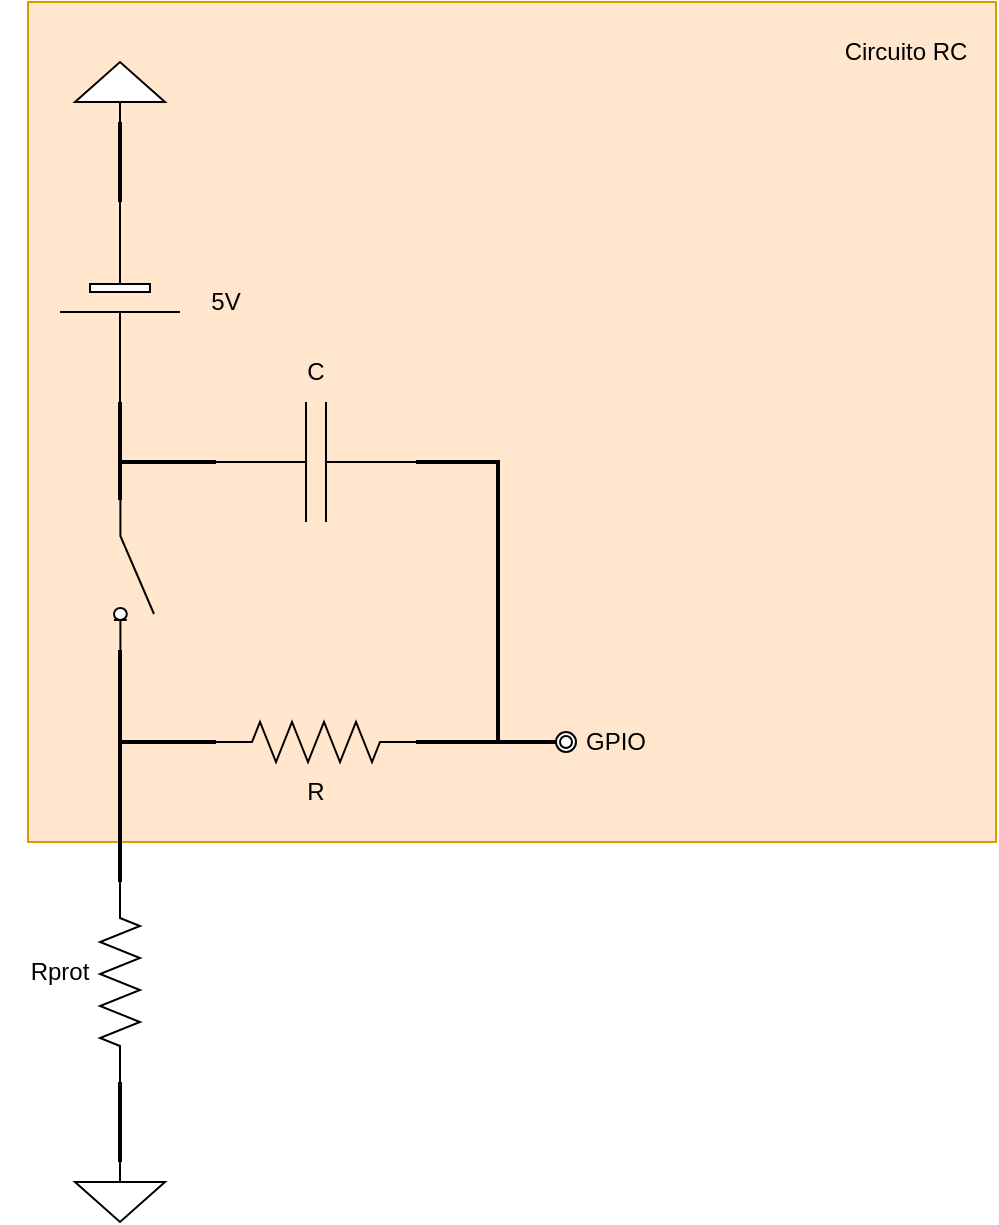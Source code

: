 <mxfile version="21.7.5" type="device">
  <diagram name="RCConnection" id="7e0a89b8-554c-2b80-1dc8-d5c74ca68de4">
    <mxGraphModel dx="884" dy="663" grid="1" gridSize="10" guides="1" tooltips="1" connect="1" arrows="1" fold="1" page="1" pageScale="1" pageWidth="1100" pageHeight="850" background="none" math="0" shadow="0">
      <root>
        <mxCell id="0" />
        <mxCell id="1" parent="0" />
        <mxCell id="6H2GAKV8zu3qXIsFDud2-33" value="" style="rounded=0;whiteSpace=wrap;html=1;fillColor=#ffe6cc;strokeColor=#d79b00;" parent="1" vertex="1">
          <mxGeometry x="266" y="110" width="484" height="420" as="geometry" />
        </mxCell>
        <mxCell id="6H2GAKV8zu3qXIsFDud2-1" value="" style="pointerEvents=1;verticalLabelPosition=bottom;shadow=0;dashed=0;align=center;html=1;verticalAlign=top;shape=mxgraph.electrical.resistors.resistor_2;direction=south;" parent="1" vertex="1">
          <mxGeometry x="302" y="550" width="20" height="100" as="geometry" />
        </mxCell>
        <mxCell id="6H2GAKV8zu3qXIsFDud2-3" value="" style="verticalLabelPosition=bottom;shadow=0;dashed=0;align=center;fillColor=default;html=1;verticalAlign=top;strokeWidth=1;shape=mxgraph.electrical.miscellaneous.monocell_battery;rounded=1;comic=0;labelBackgroundColor=none;fontFamily=Verdana;fontSize=12;flipH=1;direction=south;" parent="1" vertex="1">
          <mxGeometry x="282" y="210" width="60" height="100" as="geometry" />
        </mxCell>
        <mxCell id="6H2GAKV8zu3qXIsFDud2-11" value="" style="line;strokeWidth=2;direction=south;html=1;" parent="1" vertex="1">
          <mxGeometry x="307" y="460" width="10" height="90" as="geometry" />
        </mxCell>
        <mxCell id="6H2GAKV8zu3qXIsFDud2-12" value="" style="pointerEvents=1;verticalLabelPosition=bottom;shadow=0;dashed=0;align=center;html=1;verticalAlign=top;shape=mxgraph.electrical.signal_sources.signal_ground;direction=west;" parent="1" vertex="1">
          <mxGeometry x="289.5" y="140" width="45" height="30" as="geometry" />
        </mxCell>
        <mxCell id="6H2GAKV8zu3qXIsFDud2-13" value="" style="line;strokeWidth=2;direction=south;html=1;" parent="1" vertex="1">
          <mxGeometry x="307" y="170" width="10" height="40" as="geometry" />
        </mxCell>
        <mxCell id="6H2GAKV8zu3qXIsFDud2-15" value="" style="line;strokeWidth=2;html=1;" parent="1" vertex="1">
          <mxGeometry x="312" y="475" width="48" height="10" as="geometry" />
        </mxCell>
        <mxCell id="6H2GAKV8zu3qXIsFDud2-17" value="" style="pointerEvents=1;verticalLabelPosition=bottom;shadow=0;dashed=0;align=center;html=1;verticalAlign=top;shape=mxgraph.electrical.signal_sources.signal_ground;direction=east;" parent="1" vertex="1">
          <mxGeometry x="289.5" y="690" width="45" height="30" as="geometry" />
        </mxCell>
        <mxCell id="6H2GAKV8zu3qXIsFDud2-18" value="" style="line;strokeWidth=2;direction=north;html=1;" parent="1" vertex="1">
          <mxGeometry x="307" y="650" width="10" height="40" as="geometry" />
        </mxCell>
        <mxCell id="6H2GAKV8zu3qXIsFDud2-19" value="" style="pointerEvents=1;verticalLabelPosition=bottom;shadow=0;dashed=0;align=center;html=1;verticalAlign=top;shape=mxgraph.electrical.resistors.resistor_2;" parent="1" vertex="1">
          <mxGeometry x="360" y="470" width="100" height="20" as="geometry" />
        </mxCell>
        <mxCell id="6H2GAKV8zu3qXIsFDud2-20" value="" style="line;strokeWidth=2;html=1;" parent="1" vertex="1">
          <mxGeometry x="460" y="475" width="40" height="10" as="geometry" />
        </mxCell>
        <mxCell id="6H2GAKV8zu3qXIsFDud2-21" value="" style="pointerEvents=1;verticalLabelPosition=bottom;shadow=0;dashed=0;align=center;html=1;verticalAlign=top;shape=mxgraph.electrical.capacitors.capacitor_1;" parent="1" vertex="1">
          <mxGeometry x="360" y="310" width="100" height="60" as="geometry" />
        </mxCell>
        <mxCell id="6H2GAKV8zu3qXIsFDud2-22" value="" style="line;strokeWidth=2;html=1;" parent="1" vertex="1">
          <mxGeometry x="312" y="335" width="48" height="10" as="geometry" />
        </mxCell>
        <mxCell id="6H2GAKV8zu3qXIsFDud2-23" value="" style="line;strokeWidth=2;html=1;" parent="1" vertex="1">
          <mxGeometry x="460" y="335" width="40" height="10" as="geometry" />
        </mxCell>
        <mxCell id="6H2GAKV8zu3qXIsFDud2-24" value="" style="line;strokeWidth=2;direction=south;html=1;" parent="1" vertex="1">
          <mxGeometry x="496" y="339" width="10" height="141" as="geometry" />
        </mxCell>
        <mxCell id="6H2GAKV8zu3qXIsFDud2-25" value="Rprot" style="text;html=1;strokeColor=none;fillColor=none;align=center;verticalAlign=middle;whiteSpace=wrap;rounded=0;" parent="1" vertex="1">
          <mxGeometry x="252" y="580" width="60" height="30" as="geometry" />
        </mxCell>
        <mxCell id="6H2GAKV8zu3qXIsFDud2-26" value="R" style="text;html=1;strokeColor=none;fillColor=none;align=center;verticalAlign=middle;whiteSpace=wrap;rounded=0;" parent="1" vertex="1">
          <mxGeometry x="380" y="490" width="60" height="30" as="geometry" />
        </mxCell>
        <mxCell id="6H2GAKV8zu3qXIsFDud2-27" value="5V" style="text;html=1;strokeColor=none;fillColor=none;align=center;verticalAlign=middle;whiteSpace=wrap;rounded=0;" parent="1" vertex="1">
          <mxGeometry x="334.5" y="245" width="60" height="30" as="geometry" />
        </mxCell>
        <mxCell id="6H2GAKV8zu3qXIsFDud2-28" value="C" style="text;html=1;strokeColor=none;fillColor=none;align=center;verticalAlign=middle;whiteSpace=wrap;rounded=0;" parent="1" vertex="1">
          <mxGeometry x="380" y="280" width="60" height="30" as="geometry" />
        </mxCell>
        <mxCell id="6H2GAKV8zu3qXIsFDud2-30" value="" style="line;strokeWidth=2;html=1;" parent="1" vertex="1">
          <mxGeometry x="500" y="475" width="30" height="10" as="geometry" />
        </mxCell>
        <mxCell id="6H2GAKV8zu3qXIsFDud2-31" value="" style="ellipse;shape=doubleEllipse;whiteSpace=wrap;html=1;aspect=fixed;" parent="1" vertex="1">
          <mxGeometry x="530" y="475" width="10" height="10" as="geometry" />
        </mxCell>
        <mxCell id="6H2GAKV8zu3qXIsFDud2-32" value="GPIO" style="text;html=1;strokeColor=none;fillColor=none;align=center;verticalAlign=middle;whiteSpace=wrap;rounded=0;" parent="1" vertex="1">
          <mxGeometry x="530" y="465" width="60" height="30" as="geometry" />
        </mxCell>
        <mxCell id="6H2GAKV8zu3qXIsFDud2-34" value="Circuito RC" style="text;html=1;strokeColor=none;fillColor=none;align=center;verticalAlign=middle;whiteSpace=wrap;rounded=0;" parent="1" vertex="1">
          <mxGeometry x="670" y="120" width="70" height="30" as="geometry" />
        </mxCell>
        <mxCell id="6H2GAKV8zu3qXIsFDud2-36" value="" style="line;strokeWidth=2;direction=south;html=1;" parent="1" vertex="1">
          <mxGeometry x="307" y="310" width="10" height="30" as="geometry" />
        </mxCell>
        <mxCell id="6H2GAKV8zu3qXIsFDud2-37" value="" style="html=1;shape=mxgraph.electrical.electro-mechanical.switchDisconnector;aspect=fixed;elSwitchState=off;direction=south;" parent="1" vertex="1">
          <mxGeometry x="309" y="359" width="20" height="75" as="geometry" />
        </mxCell>
        <mxCell id="6H2GAKV8zu3qXIsFDud2-38" value="" style="line;strokeWidth=2;direction=south;html=1;" parent="1" vertex="1">
          <mxGeometry x="307" y="339" width="10" height="20" as="geometry" />
        </mxCell>
        <mxCell id="6H2GAKV8zu3qXIsFDud2-39" value="" style="line;strokeWidth=2;direction=south;html=1;" parent="1" vertex="1">
          <mxGeometry x="307" y="434" width="10" height="26" as="geometry" />
        </mxCell>
      </root>
    </mxGraphModel>
  </diagram>
</mxfile>

